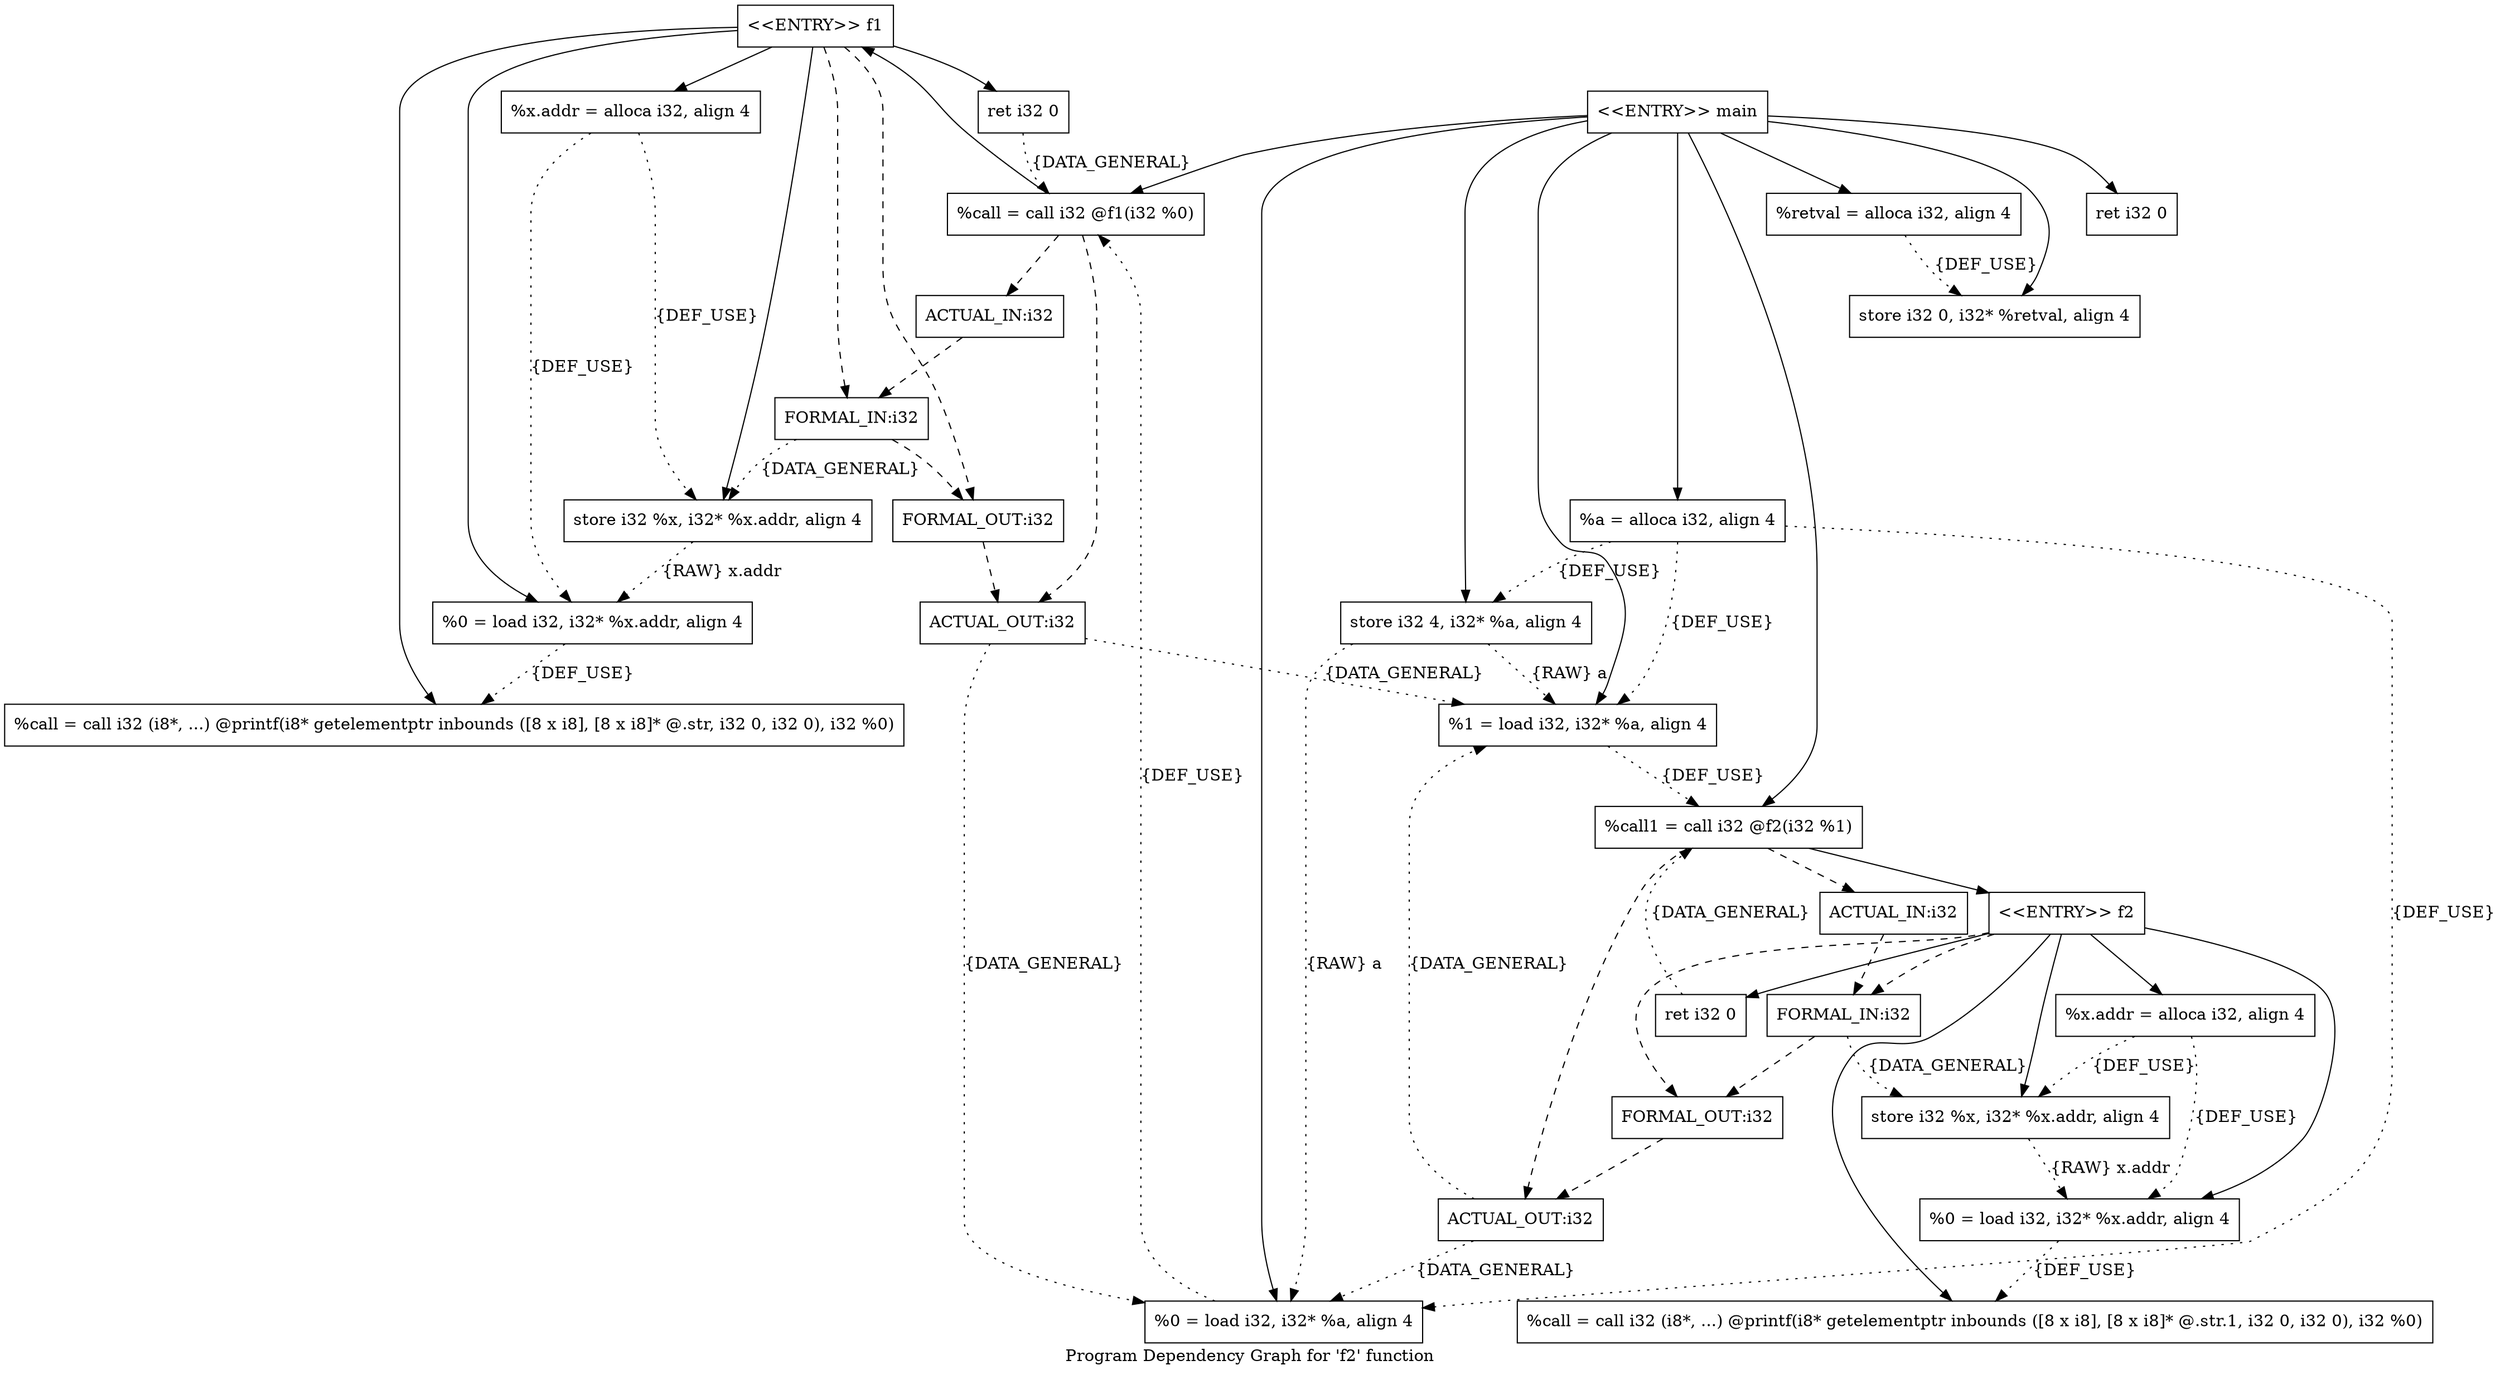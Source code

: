 digraph "Program Dependency Graph for 'f2' function" {
	label="Program Dependency Graph for 'f2' function";

	Node0x970baf0 [shape=record,label="{  %x.addr = alloca i32, align 4}"];
	Node0x970baf0 -> Node0x970bd80[style=dotted,label = "{DEF_USE}" ];
	Node0x970baf0 -> Node0x970be10[style=dotted,label = "{DEF_USE}" ];
	Node0x970bd80 [shape=record,label="{  store i32 %x, i32* %x.addr, align 4}"];
	Node0x970bd80 -> Node0x970be10[style=dotted,label = "{RAW} x.addr"];
	Node0x970be10 [shape=record,label="{  %0 = load i32, i32* %x.addr, align 4}"];
	Node0x970be10 -> Node0x970b590[style=dotted,label = "{DEF_USE}" ];
	Node0x970b590 [shape=record,label="{  %call = call i32 (i8*, ...) @printf(i8* getelementptr inbounds ([8 x i8], [8 x i8]* @.str, i32 0, i32 0), i32 %0)}"];
	Node0x970b600 [shape=record,label="{\<\<ENTRY\>\> f1}"];
	Node0x970b600 -> Node0x970baf0;
	Node0x970b600 -> Node0x970bd80;
	Node0x970b600 -> Node0x970be10;
	Node0x970b600 -> Node0x970b590;
	Node0x970b600 -> Node0x970b4c0;
	Node0x970b600 -> Node0x9712400[style=dashed];
	Node0x970b600 -> Node0x9712470[style=dashed];
	Node0x970b4c0 [shape=record,label="{  ret i32 0}"];
	Node0x970b4c0 -> Node0x970d9c0[style=dotted, label = "{DATA_GENERAL}"];
	Node0x970d280 [shape=record,label="{  %x.addr = alloca i32, align 4}"];
	Node0x970d280 -> Node0x970d2f0[style=dotted,label = "{DEF_USE}" ];
	Node0x970d280 -> Node0x970d8f0[style=dotted,label = "{DEF_USE}" ];
	Node0x970d2f0 [shape=record,label="{  store i32 %x, i32* %x.addr, align 4}"];
	Node0x970d2f0 -> Node0x970d8f0[style=dotted,label = "{RAW} x.addr"];
	Node0x970d8f0 [shape=record,label="{  %0 = load i32, i32* %x.addr, align 4}"];
	Node0x970d8f0 -> Node0x970da90[style=dotted,label = "{DEF_USE}" ];
	Node0x970da20 [shape=record,label="{\<\<ENTRY\>\> f2}"];
	Node0x970da20 -> Node0x970d280;
	Node0x970da20 -> Node0x970d2f0;
	Node0x970da20 -> Node0x970d8f0;
	Node0x970da20 -> Node0x970da90;
	Node0x970da20 -> Node0x970db00;
	Node0x970da20 -> Node0x9712f40[style=dashed];
	Node0x970da20 -> Node0x9712fb0[style=dashed];
	Node0x970da90 [shape=record,label="{  %call = call i32 (i8*, ...) @printf(i8* getelementptr inbounds ([8 x i8], [8 x i8]* @.str.1, i32 0, i32 0), i32 %0)}"];
	Node0x970db00 [shape=record,label="{  ret i32 0}"];
	Node0x970db00 -> Node0x9711cd0[style=dotted, label = "{DATA_GENERAL}"];
	Node0x970f1d0 [shape=record,label="{  %retval = alloca i32, align 4}"];
	Node0x970f1d0 -> Node0x970f5e0[style=dotted,label = "{DEF_USE}" ];
	Node0x970f5e0 [shape=record,label="{  store i32 0, i32* %retval, align 4}"];
	Node0x970f6c0 [shape=record,label="{  %a = alloca i32, align 4}"];
	Node0x970f6c0 -> Node0x970f730[style=dotted,label = "{DEF_USE}" ];
	Node0x970f6c0 -> Node0x970f7a0[style=dotted,label = "{DEF_USE}" ];
	Node0x970f6c0 -> Node0x970d990[style=dotted,label = "{DEF_USE}" ];
	Node0x970f730 [shape=record,label="{  store i32 4, i32* %a, align 4}"];
	Node0x970f730 -> Node0x970f7a0[style=dotted,label = "{RAW} a"];
	Node0x970f730 -> Node0x970d990[style=dotted,label = "{RAW} a"];
	Node0x970f7a0 [shape=record,label="{  %0 = load i32, i32* %a, align 4}"];
	Node0x970f7a0 -> Node0x970d9c0[style=dotted,label = "{DEF_USE}" ];
	Node0x970d990 [shape=record,label="{  %1 = load i32, i32* %a, align 4}"];
	Node0x970d990 -> Node0x9711cd0[style=dotted,label = "{DEF_USE}" ];
	Node0x970d960 [shape=record,label="{\<\<ENTRY\>\> main}"];
	Node0x970d960 -> Node0x970f1d0;
	Node0x970d960 -> Node0x970f6c0;
	Node0x970d960 -> Node0x970f5e0;
	Node0x970d960 -> Node0x970f730;
	Node0x970d960 -> Node0x970f7a0;
	Node0x970d960 -> Node0x970d9c0;
	Node0x970d960 -> Node0x970d990;
	Node0x970d960 -> Node0x9711cd0;
	Node0x970d960 -> Node0x9711d40;
	Node0x970d9c0 [shape=record,label="{  %call = call i32 @f1(i32 %0)}"];
	Node0x970d9c0 -> Node0x970b600;
	Node0x970d9c0 -> Node0x9712810[style=dashed];
	Node0x970d9c0 -> Node0x97128b0[style=dashed];
	Node0x9711cd0 [shape=record,label="{  %call1 = call i32 @f2(i32 %1)}"];
	Node0x9711cd0 -> Node0x970da20;
	Node0x9711cd0 -> Node0x9713350[style=dashed];
	Node0x9711cd0 -> Node0x97133f0[style=dashed];
	Node0x9711d40 [shape=record,label="{  ret i32 0}"];
	Node0x9712400 [shape=record,label="{FORMAL_IN:i32}"];
	Node0x9712400 -> Node0x9712470[style=dashed];
	Node0x9712400 -> Node0x970bd80[style=dotted, label = "{DATA_GENERAL}"];
	Node0x9712470 [shape=record,label="{FORMAL_OUT:i32}"];
	Node0x9712470 -> Node0x97128b0[style=dashed];
	Node0x9712810 [shape=record,label="{ACTUAL_IN:i32}"];
	Node0x9712810 -> Node0x9712400[style=dashed];
	Node0x97128b0 [shape=record,label="{ACTUAL_OUT:i32}"];
	Node0x97128b0 -> Node0x970f7a0[style=dotted, label = "{DATA_GENERAL}"];
	Node0x97128b0 -> Node0x970d990[style=dotted, label = "{DATA_GENERAL}"];
	Node0x9712f40 [shape=record,label="{FORMAL_IN:i32}"];
	Node0x9712f40 -> Node0x9712fb0[style=dashed];
	Node0x9712f40 -> Node0x970d2f0[style=dotted, label = "{DATA_GENERAL}"];
	Node0x9712fb0 [shape=record,label="{FORMAL_OUT:i32}"];
	Node0x9712fb0 -> Node0x97133f0[style=dashed];
	Node0x9713350 [shape=record,label="{ACTUAL_IN:i32}"];
	Node0x9713350 -> Node0x9712f40[style=dashed];
	Node0x97133f0 [shape=record,label="{ACTUAL_OUT:i32}"];
	Node0x97133f0 -> Node0x970f7a0[style=dotted, label = "{DATA_GENERAL}"];
	Node0x97133f0 -> Node0x970d990[style=dotted, label = "{DATA_GENERAL}"];
}
